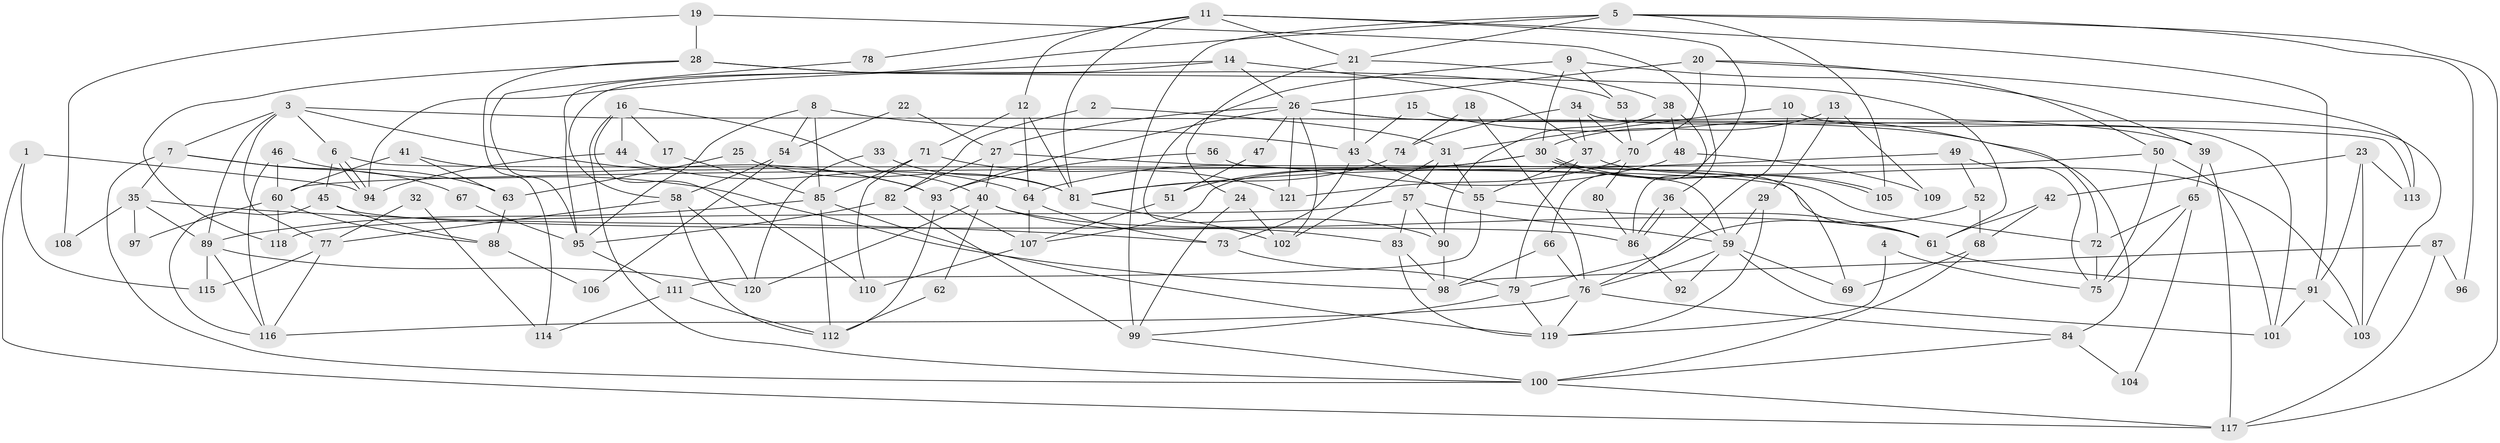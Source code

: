 // Generated by graph-tools (version 1.1) at 2025/01/03/09/25 03:01:58]
// undirected, 121 vertices, 242 edges
graph export_dot {
graph [start="1"]
  node [color=gray90,style=filled];
  1;
  2;
  3;
  4;
  5;
  6;
  7;
  8;
  9;
  10;
  11;
  12;
  13;
  14;
  15;
  16;
  17;
  18;
  19;
  20;
  21;
  22;
  23;
  24;
  25;
  26;
  27;
  28;
  29;
  30;
  31;
  32;
  33;
  34;
  35;
  36;
  37;
  38;
  39;
  40;
  41;
  42;
  43;
  44;
  45;
  46;
  47;
  48;
  49;
  50;
  51;
  52;
  53;
  54;
  55;
  56;
  57;
  58;
  59;
  60;
  61;
  62;
  63;
  64;
  65;
  66;
  67;
  68;
  69;
  70;
  71;
  72;
  73;
  74;
  75;
  76;
  77;
  78;
  79;
  80;
  81;
  82;
  83;
  84;
  85;
  86;
  87;
  88;
  89;
  90;
  91;
  92;
  93;
  94;
  95;
  96;
  97;
  98;
  99;
  100;
  101;
  102;
  103;
  104;
  105;
  106;
  107;
  108;
  109;
  110;
  111;
  112;
  113;
  114;
  115;
  116;
  117;
  118;
  119;
  120;
  121;
  1 -- 94;
  1 -- 117;
  1 -- 115;
  2 -- 31;
  2 -- 82;
  3 -- 89;
  3 -- 7;
  3 -- 6;
  3 -- 77;
  3 -- 93;
  3 -- 113;
  4 -- 75;
  4 -- 119;
  5 -- 99;
  5 -- 21;
  5 -- 95;
  5 -- 96;
  5 -- 105;
  5 -- 117;
  6 -- 94;
  6 -- 94;
  6 -- 45;
  6 -- 61;
  7 -- 100;
  7 -- 35;
  7 -- 63;
  7 -- 67;
  8 -- 85;
  8 -- 95;
  8 -- 43;
  8 -- 54;
  9 -- 90;
  9 -- 30;
  9 -- 39;
  9 -- 53;
  10 -- 101;
  10 -- 31;
  10 -- 76;
  11 -- 91;
  11 -- 12;
  11 -- 21;
  11 -- 66;
  11 -- 78;
  11 -- 81;
  12 -- 81;
  12 -- 64;
  12 -- 71;
  13 -- 29;
  13 -- 30;
  13 -- 109;
  14 -- 26;
  14 -- 37;
  14 -- 58;
  14 -- 94;
  15 -- 43;
  15 -- 72;
  16 -- 44;
  16 -- 40;
  16 -- 17;
  16 -- 100;
  16 -- 110;
  17 -- 85;
  18 -- 76;
  18 -- 74;
  19 -- 36;
  19 -- 28;
  19 -- 108;
  20 -- 113;
  20 -- 26;
  20 -- 50;
  20 -- 70;
  21 -- 24;
  21 -- 38;
  21 -- 43;
  22 -- 54;
  22 -- 27;
  23 -- 91;
  23 -- 42;
  23 -- 103;
  23 -- 113;
  24 -- 99;
  24 -- 102;
  25 -- 63;
  25 -- 81;
  26 -- 121;
  26 -- 84;
  26 -- 27;
  26 -- 39;
  26 -- 47;
  26 -- 93;
  26 -- 102;
  27 -- 40;
  27 -- 72;
  27 -- 82;
  28 -- 118;
  28 -- 53;
  28 -- 61;
  28 -- 114;
  29 -- 59;
  29 -- 119;
  30 -- 105;
  30 -- 105;
  30 -- 107;
  30 -- 51;
  30 -- 69;
  31 -- 57;
  31 -- 55;
  31 -- 102;
  32 -- 77;
  32 -- 114;
  33 -- 81;
  33 -- 120;
  34 -- 103;
  34 -- 37;
  34 -- 70;
  34 -- 74;
  35 -- 89;
  35 -- 73;
  35 -- 97;
  35 -- 108;
  36 -- 86;
  36 -- 86;
  36 -- 59;
  37 -- 55;
  37 -- 79;
  37 -- 103;
  38 -- 86;
  38 -- 48;
  38 -- 90;
  39 -- 65;
  39 -- 117;
  40 -- 61;
  40 -- 120;
  40 -- 62;
  40 -- 83;
  41 -- 93;
  41 -- 63;
  41 -- 60;
  42 -- 61;
  42 -- 68;
  43 -- 55;
  43 -- 73;
  44 -- 94;
  44 -- 64;
  45 -- 116;
  45 -- 86;
  45 -- 88;
  46 -- 98;
  46 -- 60;
  46 -- 116;
  47 -- 51;
  48 -- 64;
  48 -- 109;
  49 -- 52;
  49 -- 81;
  49 -- 75;
  50 -- 75;
  50 -- 60;
  50 -- 101;
  51 -- 107;
  52 -- 79;
  52 -- 68;
  53 -- 70;
  54 -- 58;
  54 -- 106;
  55 -- 61;
  55 -- 111;
  56 -- 93;
  56 -- 59;
  57 -- 59;
  57 -- 90;
  57 -- 83;
  57 -- 118;
  58 -- 112;
  58 -- 77;
  58 -- 120;
  59 -- 101;
  59 -- 76;
  59 -- 69;
  59 -- 92;
  60 -- 88;
  60 -- 97;
  60 -- 118;
  61 -- 91;
  62 -- 112;
  63 -- 88;
  64 -- 73;
  64 -- 107;
  65 -- 75;
  65 -- 72;
  65 -- 104;
  66 -- 76;
  66 -- 98;
  67 -- 95;
  68 -- 100;
  68 -- 69;
  70 -- 80;
  70 -- 121;
  71 -- 85;
  71 -- 110;
  71 -- 121;
  72 -- 75;
  73 -- 79;
  74 -- 81;
  76 -- 116;
  76 -- 84;
  76 -- 119;
  77 -- 115;
  77 -- 116;
  78 -- 95;
  79 -- 99;
  79 -- 119;
  80 -- 86;
  81 -- 102;
  82 -- 95;
  82 -- 99;
  83 -- 98;
  83 -- 119;
  84 -- 100;
  84 -- 104;
  85 -- 119;
  85 -- 89;
  85 -- 112;
  86 -- 92;
  87 -- 98;
  87 -- 117;
  87 -- 96;
  88 -- 106;
  89 -- 115;
  89 -- 116;
  89 -- 120;
  90 -- 98;
  91 -- 103;
  91 -- 101;
  93 -- 107;
  93 -- 112;
  95 -- 111;
  99 -- 100;
  100 -- 117;
  107 -- 110;
  111 -- 112;
  111 -- 114;
}
